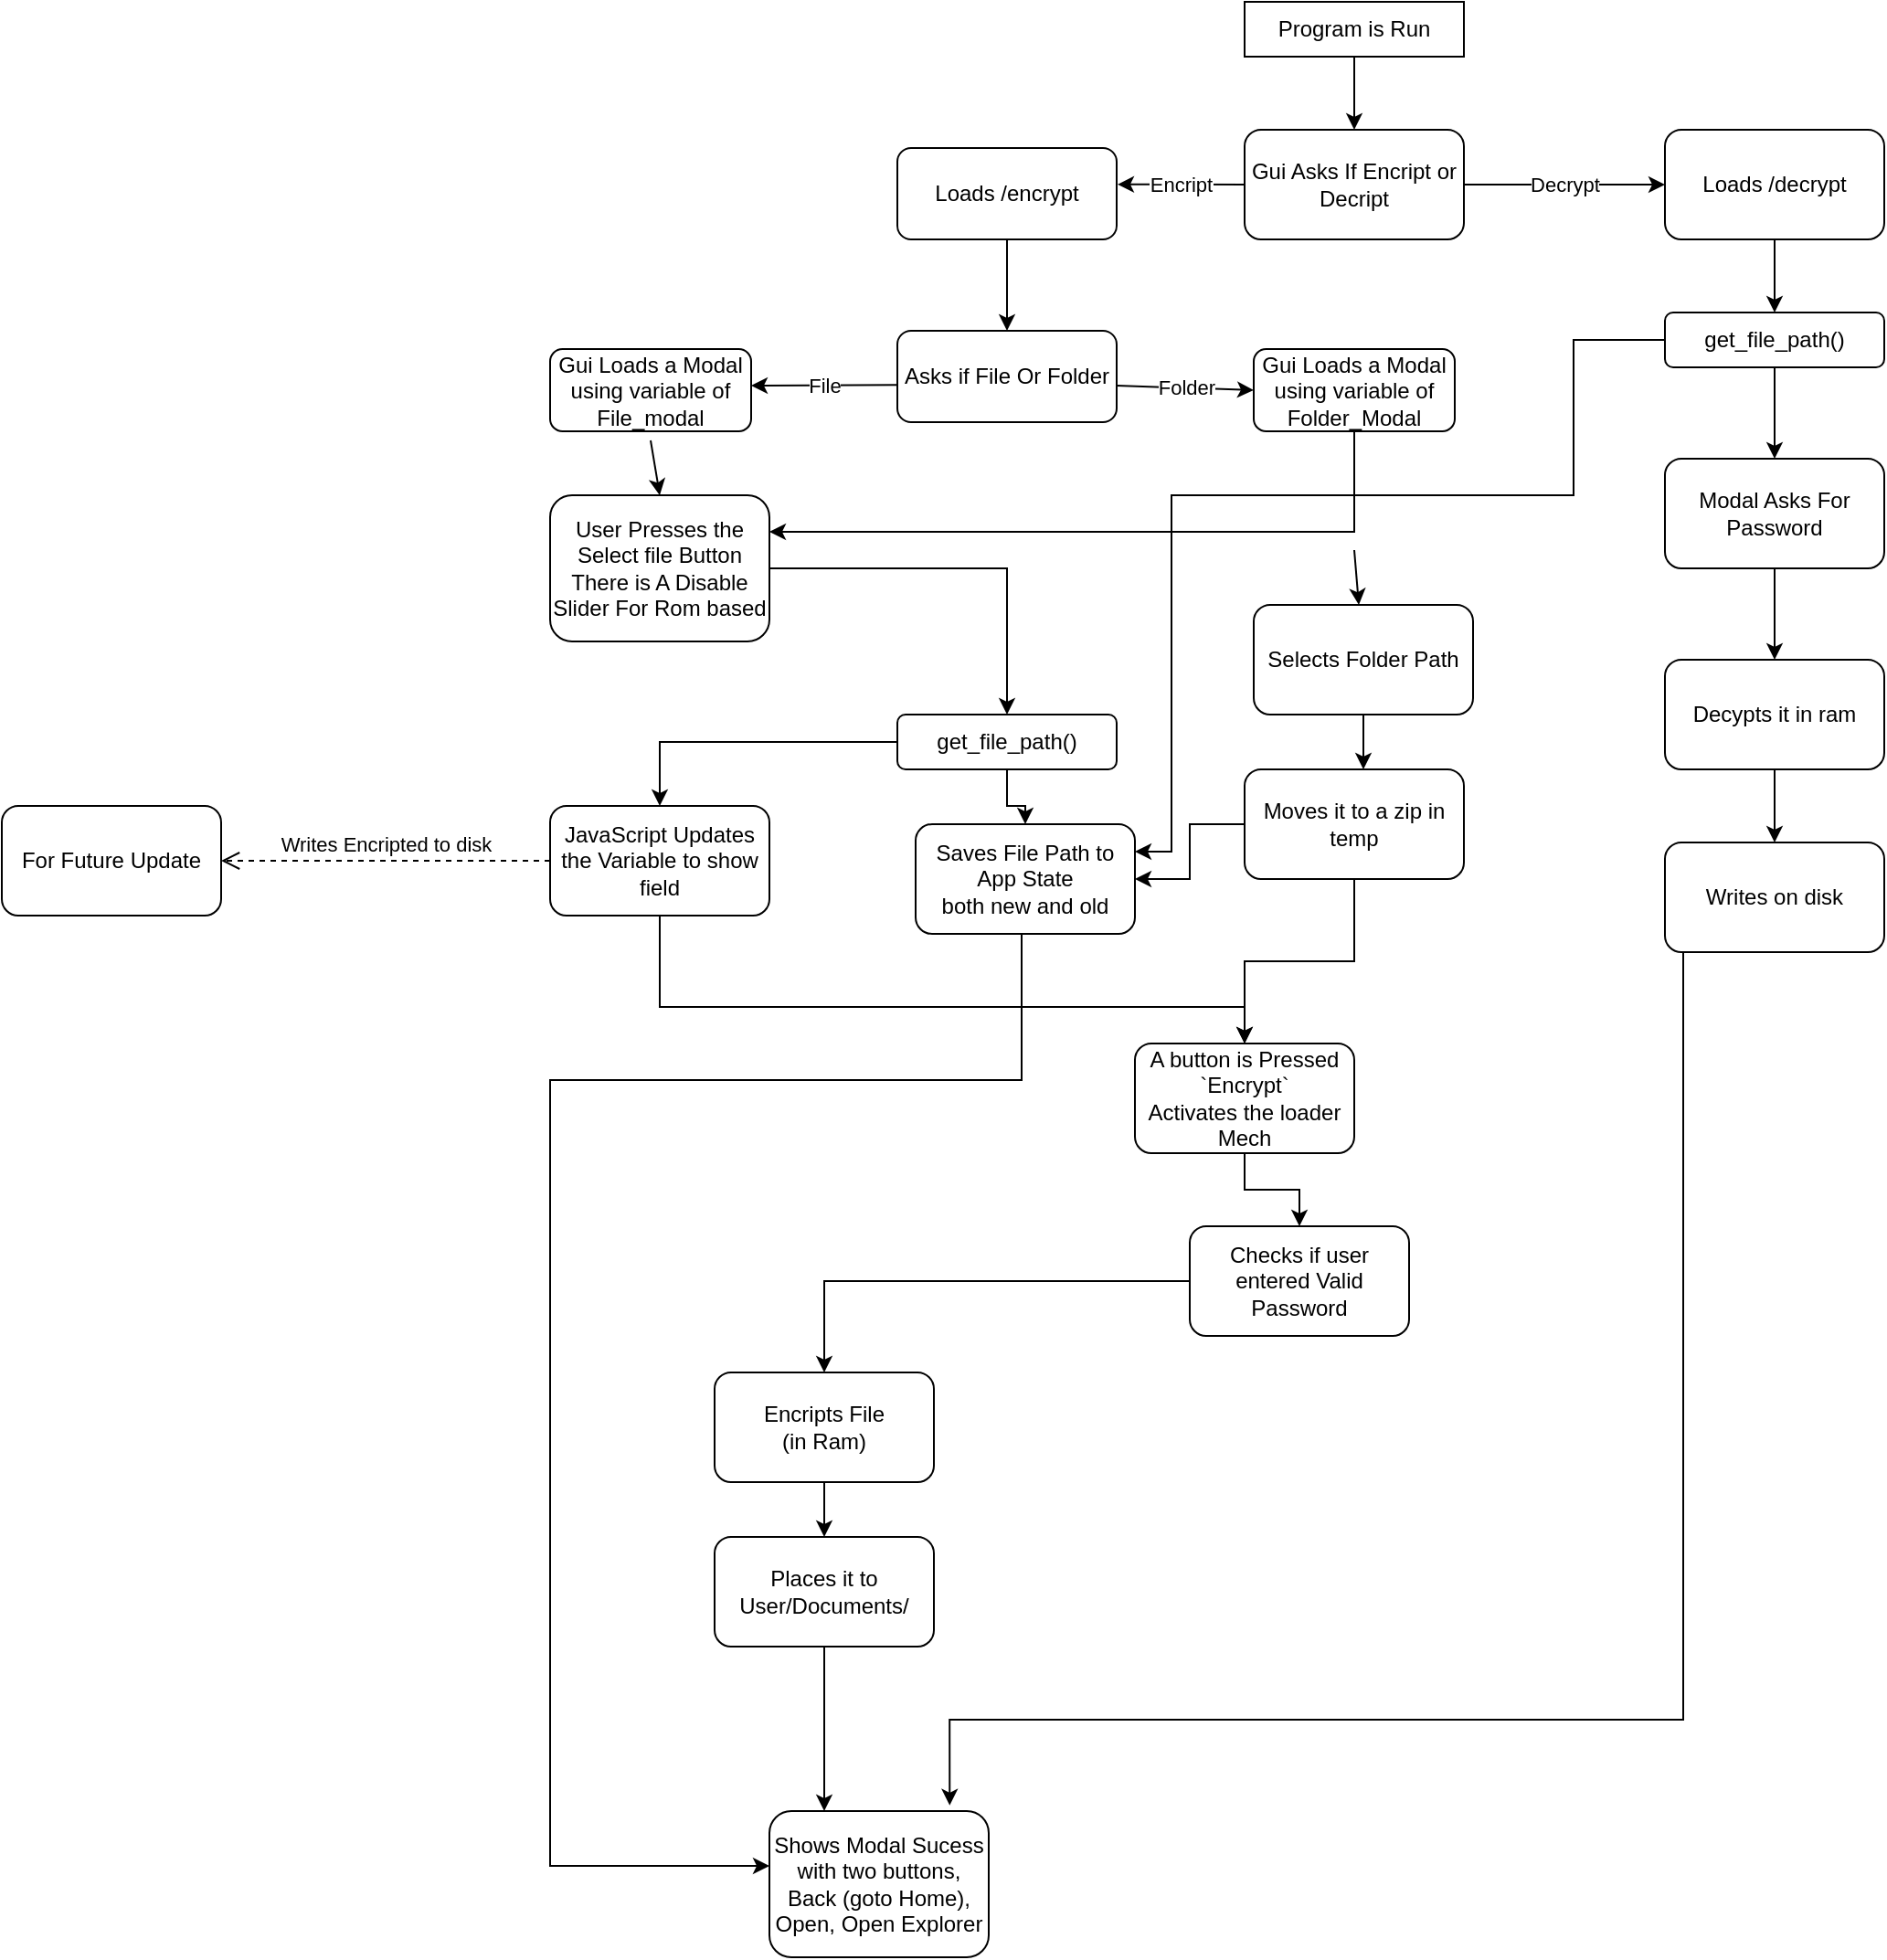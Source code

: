 <mxfile version="28.2.8">
  <diagram name="Page-1" id="77sslh2CUhrmfMm4KzQK">
    <mxGraphModel dx="2728" dy="1128" grid="1" gridSize="10" guides="1" tooltips="1" connect="1" arrows="1" fold="1" page="1" pageScale="1" pageWidth="850" pageHeight="1100" background="none" math="0" shadow="0">
      <root>
        <mxCell id="0" />
        <mxCell id="1" parent="0" />
        <mxCell id="IJdFylPpu1twR7NVgWoN-1" value="Program is Run" style="rounded=0;whiteSpace=wrap;html=1;" parent="1" vertex="1">
          <mxGeometry x="380" y="10" width="120" height="30" as="geometry" />
        </mxCell>
        <mxCell id="bGuJFjjBMeXotuM_YJSE-1" value="" style="endArrow=classic;html=1;rounded=0;exitX=0.5;exitY=1;exitDx=0;exitDy=0;" parent="1" source="IJdFylPpu1twR7NVgWoN-1" target="bGuJFjjBMeXotuM_YJSE-2" edge="1">
          <mxGeometry width="50" height="50" relative="1" as="geometry">
            <mxPoint x="401.997" y="50" as="sourcePoint" />
            <mxPoint x="450" y="120" as="targetPoint" />
          </mxGeometry>
        </mxCell>
        <mxCell id="bGuJFjjBMeXotuM_YJSE-2" value="Gui Asks If Encript or Decript" style="rounded=1;whiteSpace=wrap;html=1;" parent="1" vertex="1">
          <mxGeometry x="380" y="80" width="120" height="60" as="geometry" />
        </mxCell>
        <mxCell id="bGuJFjjBMeXotuM_YJSE-3" value="" style="endArrow=classic;html=1;rounded=0;" parent="1" edge="1" target="1zIBoOe9W9eC5epZJuoO-20">
          <mxGeometry relative="1" as="geometry">
            <mxPoint x="500" y="110" as="sourcePoint" />
            <mxPoint x="600" y="110" as="targetPoint" />
          </mxGeometry>
        </mxCell>
        <mxCell id="bGuJFjjBMeXotuM_YJSE-4" value="Decrypt" style="edgeLabel;resizable=0;html=1;;align=center;verticalAlign=middle;" parent="bGuJFjjBMeXotuM_YJSE-3" connectable="0" vertex="1">
          <mxGeometry relative="1" as="geometry" />
        </mxCell>
        <mxCell id="bGuJFjjBMeXotuM_YJSE-5" value="" style="endArrow=classic;html=1;rounded=0;entryX=1.004;entryY=0.398;entryDx=0;entryDy=0;entryPerimeter=0;" parent="1" target="bGuJFjjBMeXotuM_YJSE-8" edge="1">
          <mxGeometry relative="1" as="geometry">
            <mxPoint x="380" y="110" as="sourcePoint" />
            <mxPoint x="290" y="110" as="targetPoint" />
          </mxGeometry>
        </mxCell>
        <mxCell id="bGuJFjjBMeXotuM_YJSE-6" value="Encript" style="edgeLabel;resizable=0;html=1;;align=center;verticalAlign=middle;" parent="bGuJFjjBMeXotuM_YJSE-5" connectable="0" vertex="1">
          <mxGeometry relative="1" as="geometry" />
        </mxCell>
        <mxCell id="bGuJFjjBMeXotuM_YJSE-7" value="Asks if File Or Folder" style="rounded=1;whiteSpace=wrap;html=1;" parent="1" vertex="1">
          <mxGeometry x="190" y="190" width="120" height="50" as="geometry" />
        </mxCell>
        <mxCell id="bGuJFjjBMeXotuM_YJSE-8" value="Loads /encrypt" style="rounded=1;whiteSpace=wrap;html=1;" parent="1" vertex="1">
          <mxGeometry x="190" y="90" width="120" height="50" as="geometry" />
        </mxCell>
        <mxCell id="bGuJFjjBMeXotuM_YJSE-10" value="" style="endArrow=classic;html=1;rounded=0;entryX=0.5;entryY=0;entryDx=0;entryDy=0;" parent="1" target="bGuJFjjBMeXotuM_YJSE-7" edge="1">
          <mxGeometry width="50" height="50" relative="1" as="geometry">
            <mxPoint x="250" y="140" as="sourcePoint" />
            <mxPoint x="300" y="90" as="targetPoint" />
          </mxGeometry>
        </mxCell>
        <mxCell id="bGuJFjjBMeXotuM_YJSE-11" value="" style="endArrow=classic;html=1;rounded=0;entryX=0;entryY=0.5;entryDx=0;entryDy=0;" parent="1" edge="1" target="1zIBoOe9W9eC5epZJuoO-7">
          <mxGeometry relative="1" as="geometry">
            <mxPoint x="310" y="220" as="sourcePoint" />
            <mxPoint x="390" y="220" as="targetPoint" />
          </mxGeometry>
        </mxCell>
        <mxCell id="bGuJFjjBMeXotuM_YJSE-12" value="Folder" style="edgeLabel;resizable=0;html=1;;align=center;verticalAlign=middle;" parent="bGuJFjjBMeXotuM_YJSE-11" connectable="0" vertex="1">
          <mxGeometry relative="1" as="geometry" />
        </mxCell>
        <mxCell id="bGuJFjjBMeXotuM_YJSE-13" value="" style="endArrow=classic;html=1;rounded=0;exitX=0;exitY=0.593;exitDx=0;exitDy=0;exitPerimeter=0;" parent="1" source="bGuJFjjBMeXotuM_YJSE-7" edge="1">
          <mxGeometry relative="1" as="geometry">
            <mxPoint x="180" y="220" as="sourcePoint" />
            <mxPoint x="110" y="220" as="targetPoint" />
          </mxGeometry>
        </mxCell>
        <mxCell id="bGuJFjjBMeXotuM_YJSE-14" value="File" style="edgeLabel;resizable=0;html=1;;align=center;verticalAlign=middle;" parent="bGuJFjjBMeXotuM_YJSE-13" connectable="0" vertex="1">
          <mxGeometry relative="1" as="geometry" />
        </mxCell>
        <mxCell id="bGuJFjjBMeXotuM_YJSE-15" value="Gui Loads a Modal&lt;div&gt;using variable of File_modal&lt;/div&gt;" style="rounded=1;whiteSpace=wrap;html=1;" parent="1" vertex="1">
          <mxGeometry y="200" width="110" height="45" as="geometry" />
        </mxCell>
        <mxCell id="1zIBoOe9W9eC5epZJuoO-5" style="edgeStyle=orthogonalEdgeStyle;rounded=0;orthogonalLoop=1;jettySize=auto;html=1;entryX=0.5;entryY=0;entryDx=0;entryDy=0;" edge="1" parent="1" source="bGuJFjjBMeXotuM_YJSE-16" target="bGuJFjjBMeXotuM_YJSE-18">
          <mxGeometry relative="1" as="geometry" />
        </mxCell>
        <mxCell id="bGuJFjjBMeXotuM_YJSE-16" value="User Presses the Select file Button&lt;div&gt;There is A Disable Slider For Rom based&lt;/div&gt;" style="rounded=1;whiteSpace=wrap;html=1;" parent="1" vertex="1">
          <mxGeometry y="280" width="120" height="80" as="geometry" />
        </mxCell>
        <mxCell id="bGuJFjjBMeXotuM_YJSE-17" value="" style="endArrow=classic;html=1;rounded=0;entryX=0.5;entryY=0;entryDx=0;entryDy=0;" parent="1" target="bGuJFjjBMeXotuM_YJSE-16" edge="1">
          <mxGeometry width="50" height="50" relative="1" as="geometry">
            <mxPoint x="55" y="250" as="sourcePoint" />
            <mxPoint x="100" y="200" as="targetPoint" />
          </mxGeometry>
        </mxCell>
        <mxCell id="bGuJFjjBMeXotuM_YJSE-21" style="edgeStyle=orthogonalEdgeStyle;rounded=0;orthogonalLoop=1;jettySize=auto;html=1;entryX=0.5;entryY=0;entryDx=0;entryDy=0;" parent="1" source="bGuJFjjBMeXotuM_YJSE-18" target="bGuJFjjBMeXotuM_YJSE-20" edge="1">
          <mxGeometry relative="1" as="geometry" />
        </mxCell>
        <mxCell id="bGuJFjjBMeXotuM_YJSE-18" value="get_file_path()" style="rounded=1;whiteSpace=wrap;html=1;" parent="1" vertex="1">
          <mxGeometry x="190" y="400" width="120" height="30" as="geometry" />
        </mxCell>
        <mxCell id="bGuJFjjBMeXotuM_YJSE-22" style="edgeStyle=orthogonalEdgeStyle;rounded=0;orthogonalLoop=1;jettySize=auto;html=1;entryX=0.5;entryY=0;entryDx=0;entryDy=0;" parent="1" source="bGuJFjjBMeXotuM_YJSE-20" edge="1" target="bGuJFjjBMeXotuM_YJSE-23">
          <mxGeometry relative="1" as="geometry">
            <mxPoint x="60" y="550.0" as="targetPoint" />
            <Array as="points">
              <mxPoint x="60" y="560" />
              <mxPoint x="380" y="560" />
            </Array>
          </mxGeometry>
        </mxCell>
        <mxCell id="bGuJFjjBMeXotuM_YJSE-20" value="JavaScript Updates the Variable to show field" style="rounded=1;whiteSpace=wrap;html=1;" parent="1" vertex="1">
          <mxGeometry y="450" width="120" height="60" as="geometry" />
        </mxCell>
        <mxCell id="1zIBoOe9W9eC5epZJuoO-18" style="edgeStyle=orthogonalEdgeStyle;rounded=0;orthogonalLoop=1;jettySize=auto;html=1;" edge="1" parent="1" source="bGuJFjjBMeXotuM_YJSE-23" target="bGuJFjjBMeXotuM_YJSE-32">
          <mxGeometry relative="1" as="geometry" />
        </mxCell>
        <mxCell id="bGuJFjjBMeXotuM_YJSE-23" value="A button is Pressed&lt;div&gt;`Encrypt&lt;span style=&quot;background-color: transparent; color: light-dark(rgb(0, 0, 0), rgb(255, 255, 255));&quot;&gt;`&lt;/span&gt;&lt;/div&gt;&lt;div&gt;&lt;span style=&quot;background-color: transparent; color: light-dark(rgb(0, 0, 0), rgb(255, 255, 255));&quot;&gt;Activates the loader Mech&lt;/span&gt;&lt;/div&gt;" style="rounded=1;whiteSpace=wrap;html=1;" parent="1" vertex="1">
          <mxGeometry x="320" y="580" width="120" height="60" as="geometry" />
        </mxCell>
        <mxCell id="bGuJFjjBMeXotuM_YJSE-29" style="edgeStyle=orthogonalEdgeStyle;rounded=0;orthogonalLoop=1;jettySize=auto;html=1;entryX=0.25;entryY=0;entryDx=0;entryDy=0;" parent="1" source="bGuJFjjBMeXotuM_YJSE-30" edge="1" target="1zIBoOe9W9eC5epZJuoO-1">
          <mxGeometry relative="1" as="geometry">
            <mxPoint x="190" y="940" as="targetPoint" />
            <Array as="points" />
          </mxGeometry>
        </mxCell>
        <mxCell id="bGuJFjjBMeXotuM_YJSE-26" value="Encripts File&lt;div&gt;(in Ram)&lt;/div&gt;" style="rounded=1;whiteSpace=wrap;html=1;" parent="1" vertex="1">
          <mxGeometry x="90" y="760" width="120" height="60" as="geometry" />
        </mxCell>
        <mxCell id="bGuJFjjBMeXotuM_YJSE-28" value="Writes Encripted to disk" style="html=1;verticalAlign=bottom;endArrow=open;dashed=1;endSize=8;curved=0;rounded=0;entryX=1;entryY=0.5;entryDx=0;entryDy=0;" parent="1" edge="1" target="1zIBoOe9W9eC5epZJuoO-2">
          <mxGeometry relative="1" as="geometry">
            <mxPoint y="480" as="sourcePoint" />
            <mxPoint x="-170" y="480" as="targetPoint" />
          </mxGeometry>
        </mxCell>
        <mxCell id="bGuJFjjBMeXotuM_YJSE-34" style="edgeStyle=orthogonalEdgeStyle;rounded=0;orthogonalLoop=1;jettySize=auto;html=1;" parent="1" source="bGuJFjjBMeXotuM_YJSE-32" target="bGuJFjjBMeXotuM_YJSE-26" edge="1">
          <mxGeometry relative="1" as="geometry" />
        </mxCell>
        <mxCell id="bGuJFjjBMeXotuM_YJSE-32" value="Checks if user entered Valid Password" style="rounded=1;whiteSpace=wrap;html=1;" parent="1" vertex="1">
          <mxGeometry x="350" y="680" width="120" height="60" as="geometry" />
        </mxCell>
        <mxCell id="bGuJFjjBMeXotuM_YJSE-36" value="" style="edgeStyle=orthogonalEdgeStyle;rounded=0;orthogonalLoop=1;jettySize=auto;html=1;" parent="1" source="bGuJFjjBMeXotuM_YJSE-26" target="bGuJFjjBMeXotuM_YJSE-30" edge="1">
          <mxGeometry relative="1" as="geometry">
            <mxPoint x="190" y="940" as="targetPoint" />
            <mxPoint x="150" y="820" as="sourcePoint" />
          </mxGeometry>
        </mxCell>
        <mxCell id="bGuJFjjBMeXotuM_YJSE-30" value="Places it to User/Documents/" style="rounded=1;whiteSpace=wrap;html=1;" parent="1" vertex="1">
          <mxGeometry x="90" y="850" width="120" height="60" as="geometry" />
        </mxCell>
        <mxCell id="1zIBoOe9W9eC5epZJuoO-1" value="Shows Modal Sucess with two buttons, Back (goto Home), Open, Open Explorer" style="rounded=1;whiteSpace=wrap;html=1;rotation=0;" vertex="1" parent="1">
          <mxGeometry x="120" y="1000" width="120" height="80" as="geometry" />
        </mxCell>
        <mxCell id="1zIBoOe9W9eC5epZJuoO-2" value="For Future Update" style="rounded=1;whiteSpace=wrap;html=1;" vertex="1" parent="1">
          <mxGeometry x="-300" y="450" width="120" height="60" as="geometry" />
        </mxCell>
        <mxCell id="1zIBoOe9W9eC5epZJuoO-3" value="Saves File Path to App State&lt;div&gt;both new and old&lt;/div&gt;" style="rounded=1;whiteSpace=wrap;html=1;" vertex="1" parent="1">
          <mxGeometry x="200" y="460" width="120" height="60" as="geometry" />
        </mxCell>
        <mxCell id="1zIBoOe9W9eC5epZJuoO-4" value="" style="edgeStyle=orthogonalEdgeStyle;rounded=0;orthogonalLoop=1;jettySize=auto;html=1;" edge="1" parent="1" source="bGuJFjjBMeXotuM_YJSE-18" target="1zIBoOe9W9eC5epZJuoO-3">
          <mxGeometry relative="1" as="geometry" />
        </mxCell>
        <mxCell id="1zIBoOe9W9eC5epZJuoO-6" style="edgeStyle=orthogonalEdgeStyle;rounded=0;orthogonalLoop=1;jettySize=auto;html=1;exitX=0.5;exitY=1;exitDx=0;exitDy=0;" edge="1" parent="1" source="1zIBoOe9W9eC5epZJuoO-3" target="1zIBoOe9W9eC5epZJuoO-1">
          <mxGeometry relative="1" as="geometry">
            <mxPoint x="258.213" y="550" as="sourcePoint" />
            <mxPoint x="321.72" y="832.7" as="targetPoint" />
            <Array as="points">
              <mxPoint x="258" y="520" />
              <mxPoint x="258" y="600" />
              <mxPoint y="600" />
              <mxPoint y="1030" />
            </Array>
          </mxGeometry>
        </mxCell>
        <mxCell id="1zIBoOe9W9eC5epZJuoO-10" style="edgeStyle=orthogonalEdgeStyle;rounded=0;orthogonalLoop=1;jettySize=auto;html=1;entryX=1;entryY=0.25;entryDx=0;entryDy=0;" edge="1" parent="1" source="1zIBoOe9W9eC5epZJuoO-7" target="bGuJFjjBMeXotuM_YJSE-16">
          <mxGeometry relative="1" as="geometry">
            <mxPoint x="410" y="300" as="targetPoint" />
            <Array as="points">
              <mxPoint x="440" y="300" />
            </Array>
          </mxGeometry>
        </mxCell>
        <mxCell id="1zIBoOe9W9eC5epZJuoO-7" value="Gui Loads a Modal&lt;div&gt;using variable of Folder_Modal&lt;/div&gt;" style="rounded=1;whiteSpace=wrap;html=1;" vertex="1" parent="1">
          <mxGeometry x="385" y="200" width="110" height="45" as="geometry" />
        </mxCell>
        <mxCell id="1zIBoOe9W9eC5epZJuoO-11" value="" style="endArrow=classic;html=1;rounded=0;" edge="1" parent="1" source="1zIBoOe9W9eC5epZJuoO-12">
          <mxGeometry width="50" height="50" relative="1" as="geometry">
            <mxPoint x="440" y="310" as="sourcePoint" />
            <mxPoint x="440" y="380" as="targetPoint" />
          </mxGeometry>
        </mxCell>
        <mxCell id="1zIBoOe9W9eC5epZJuoO-13" value="" style="endArrow=classic;html=1;rounded=0;" edge="1" parent="1" target="1zIBoOe9W9eC5epZJuoO-12">
          <mxGeometry width="50" height="50" relative="1" as="geometry">
            <mxPoint x="440" y="310" as="sourcePoint" />
            <mxPoint x="440" y="380" as="targetPoint" />
          </mxGeometry>
        </mxCell>
        <mxCell id="1zIBoOe9W9eC5epZJuoO-14" style="edgeStyle=orthogonalEdgeStyle;rounded=0;orthogonalLoop=1;jettySize=auto;html=1;" edge="1" parent="1" source="1zIBoOe9W9eC5epZJuoO-12">
          <mxGeometry relative="1" as="geometry">
            <mxPoint x="445" y="430" as="targetPoint" />
          </mxGeometry>
        </mxCell>
        <mxCell id="1zIBoOe9W9eC5epZJuoO-12" value="Selects Folder Path" style="rounded=1;whiteSpace=wrap;html=1;" vertex="1" parent="1">
          <mxGeometry x="385" y="340" width="120" height="60" as="geometry" />
        </mxCell>
        <mxCell id="1zIBoOe9W9eC5epZJuoO-17" style="edgeStyle=orthogonalEdgeStyle;rounded=0;orthogonalLoop=1;jettySize=auto;html=1;entryX=1;entryY=0.5;entryDx=0;entryDy=0;" edge="1" parent="1" source="1zIBoOe9W9eC5epZJuoO-15" target="1zIBoOe9W9eC5epZJuoO-3">
          <mxGeometry relative="1" as="geometry" />
        </mxCell>
        <mxCell id="1zIBoOe9W9eC5epZJuoO-19" style="edgeStyle=orthogonalEdgeStyle;rounded=0;orthogonalLoop=1;jettySize=auto;html=1;entryX=0.5;entryY=0;entryDx=0;entryDy=0;" edge="1" parent="1" source="1zIBoOe9W9eC5epZJuoO-15" target="bGuJFjjBMeXotuM_YJSE-23">
          <mxGeometry relative="1" as="geometry" />
        </mxCell>
        <mxCell id="1zIBoOe9W9eC5epZJuoO-15" value="Moves it to a zip in temp" style="rounded=1;whiteSpace=wrap;html=1;" vertex="1" parent="1">
          <mxGeometry x="380" y="430" width="120" height="60" as="geometry" />
        </mxCell>
        <mxCell id="1zIBoOe9W9eC5epZJuoO-25" style="edgeStyle=orthogonalEdgeStyle;rounded=0;orthogonalLoop=1;jettySize=auto;html=1;entryX=0.5;entryY=0;entryDx=0;entryDy=0;" edge="1" parent="1" source="1zIBoOe9W9eC5epZJuoO-20" target="1zIBoOe9W9eC5epZJuoO-21">
          <mxGeometry relative="1" as="geometry" />
        </mxCell>
        <mxCell id="1zIBoOe9W9eC5epZJuoO-20" value="Loads /decrypt" style="rounded=1;whiteSpace=wrap;html=1;" vertex="1" parent="1">
          <mxGeometry x="610" y="80" width="120" height="60" as="geometry" />
        </mxCell>
        <mxCell id="1zIBoOe9W9eC5epZJuoO-27" style="edgeStyle=orthogonalEdgeStyle;rounded=0;orthogonalLoop=1;jettySize=auto;html=1;entryX=0.5;entryY=0;entryDx=0;entryDy=0;" edge="1" parent="1" source="1zIBoOe9W9eC5epZJuoO-21" target="1zIBoOe9W9eC5epZJuoO-26">
          <mxGeometry relative="1" as="geometry" />
        </mxCell>
        <mxCell id="1zIBoOe9W9eC5epZJuoO-31" style="edgeStyle=orthogonalEdgeStyle;rounded=0;orthogonalLoop=1;jettySize=auto;html=1;entryX=1;entryY=0.25;entryDx=0;entryDy=0;" edge="1" parent="1" source="1zIBoOe9W9eC5epZJuoO-21" target="1zIBoOe9W9eC5epZJuoO-3">
          <mxGeometry relative="1" as="geometry">
            <Array as="points">
              <mxPoint x="560" y="195" />
              <mxPoint x="560" y="280" />
              <mxPoint x="340" y="280" />
              <mxPoint x="340" y="475" />
            </Array>
          </mxGeometry>
        </mxCell>
        <mxCell id="1zIBoOe9W9eC5epZJuoO-21" value="get_file_path()" style="rounded=1;whiteSpace=wrap;html=1;" vertex="1" parent="1">
          <mxGeometry x="610" y="180" width="120" height="30" as="geometry" />
        </mxCell>
        <mxCell id="1zIBoOe9W9eC5epZJuoO-29" style="edgeStyle=orthogonalEdgeStyle;rounded=0;orthogonalLoop=1;jettySize=auto;html=1;" edge="1" parent="1" source="1zIBoOe9W9eC5epZJuoO-26" target="1zIBoOe9W9eC5epZJuoO-28">
          <mxGeometry relative="1" as="geometry" />
        </mxCell>
        <mxCell id="1zIBoOe9W9eC5epZJuoO-26" value="Modal Asks For Password" style="rounded=1;whiteSpace=wrap;html=1;" vertex="1" parent="1">
          <mxGeometry x="610" y="260" width="120" height="60" as="geometry" />
        </mxCell>
        <mxCell id="1zIBoOe9W9eC5epZJuoO-32" style="edgeStyle=orthogonalEdgeStyle;rounded=0;orthogonalLoop=1;jettySize=auto;html=1;" edge="1" parent="1" source="1zIBoOe9W9eC5epZJuoO-28" target="1zIBoOe9W9eC5epZJuoO-30">
          <mxGeometry relative="1" as="geometry" />
        </mxCell>
        <mxCell id="1zIBoOe9W9eC5epZJuoO-28" value="Decypts it in ram" style="rounded=1;whiteSpace=wrap;html=1;" vertex="1" parent="1">
          <mxGeometry x="610" y="370" width="120" height="60" as="geometry" />
        </mxCell>
        <mxCell id="1zIBoOe9W9eC5epZJuoO-33" style="edgeStyle=orthogonalEdgeStyle;rounded=0;orthogonalLoop=1;jettySize=auto;html=1;entryX=0.822;entryY=-0.039;entryDx=0;entryDy=0;entryPerimeter=0;" edge="1" parent="1" source="1zIBoOe9W9eC5epZJuoO-30" target="1zIBoOe9W9eC5epZJuoO-1">
          <mxGeometry relative="1" as="geometry">
            <mxPoint x="590" y="790" as="targetPoint" />
            <Array as="points">
              <mxPoint x="620" y="950" />
              <mxPoint x="219" y="950" />
            </Array>
          </mxGeometry>
        </mxCell>
        <mxCell id="1zIBoOe9W9eC5epZJuoO-30" value="Writes on disk" style="rounded=1;whiteSpace=wrap;html=1;" vertex="1" parent="1">
          <mxGeometry x="610" y="470" width="120" height="60" as="geometry" />
        </mxCell>
      </root>
    </mxGraphModel>
  </diagram>
</mxfile>
